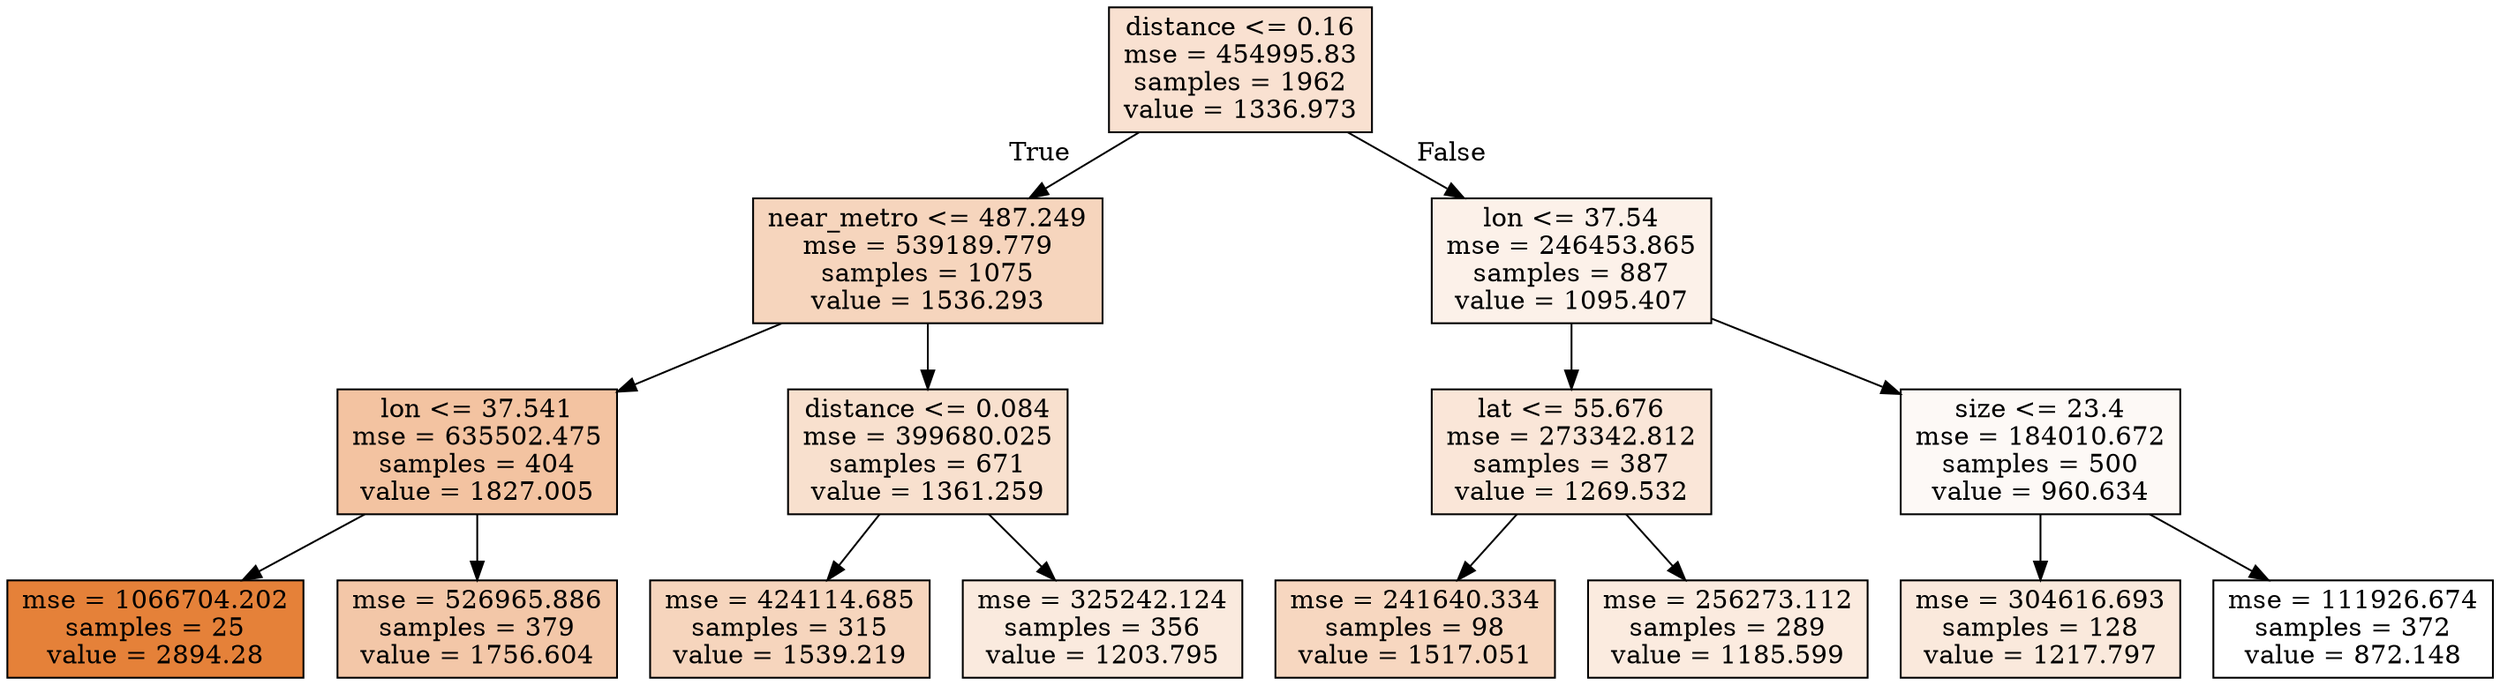 digraph Tree {
node [shape=box, style="filled", color="black"] ;
0 [label="distance <= 0.16\nmse = 454995.83\nsamples = 1962\nvalue = 1336.973", fillcolor="#e581393b"] ;
1 [label="near_metro <= 487.249\nmse = 539189.779\nsamples = 1075\nvalue = 1536.293", fillcolor="#e5813954"] ;
0 -> 1 [labeldistance=2.5, labelangle=45, headlabel="True"] ;
2 [label="lon <= 37.541\nmse = 635502.475\nsamples = 404\nvalue = 1827.005", fillcolor="#e5813978"] ;
1 -> 2 ;
3 [label="mse = 1066704.202\nsamples = 25\nvalue = 2894.28", fillcolor="#e58139ff"] ;
2 -> 3 ;
4 [label="mse = 526965.886\nsamples = 379\nvalue = 1756.604", fillcolor="#e5813970"] ;
2 -> 4 ;
5 [label="distance <= 0.084\nmse = 399680.025\nsamples = 671\nvalue = 1361.259", fillcolor="#e581393e"] ;
1 -> 5 ;
6 [label="mse = 424114.685\nsamples = 315\nvalue = 1539.219", fillcolor="#e5813954"] ;
5 -> 6 ;
7 [label="mse = 325242.124\nsamples = 356\nvalue = 1203.795", fillcolor="#e581392a"] ;
5 -> 7 ;
8 [label="lon <= 37.54\nmse = 246453.865\nsamples = 887\nvalue = 1095.407", fillcolor="#e581391c"] ;
0 -> 8 [labeldistance=2.5, labelangle=-45, headlabel="False"] ;
9 [label="lat <= 55.676\nmse = 273342.812\nsamples = 387\nvalue = 1269.532", fillcolor="#e5813932"] ;
8 -> 9 ;
10 [label="mse = 241640.334\nsamples = 98\nvalue = 1517.051", fillcolor="#e5813951"] ;
9 -> 10 ;
11 [label="mse = 256273.112\nsamples = 289\nvalue = 1185.599", fillcolor="#e5813928"] ;
9 -> 11 ;
12 [label="size <= 23.4\nmse = 184010.672\nsamples = 500\nvalue = 960.634", fillcolor="#e581390b"] ;
8 -> 12 ;
13 [label="mse = 304616.693\nsamples = 128\nvalue = 1217.797", fillcolor="#e581392c"] ;
12 -> 13 ;
14 [label="mse = 111926.674\nsamples = 372\nvalue = 872.148", fillcolor="#e5813900"] ;
12 -> 14 ;
}